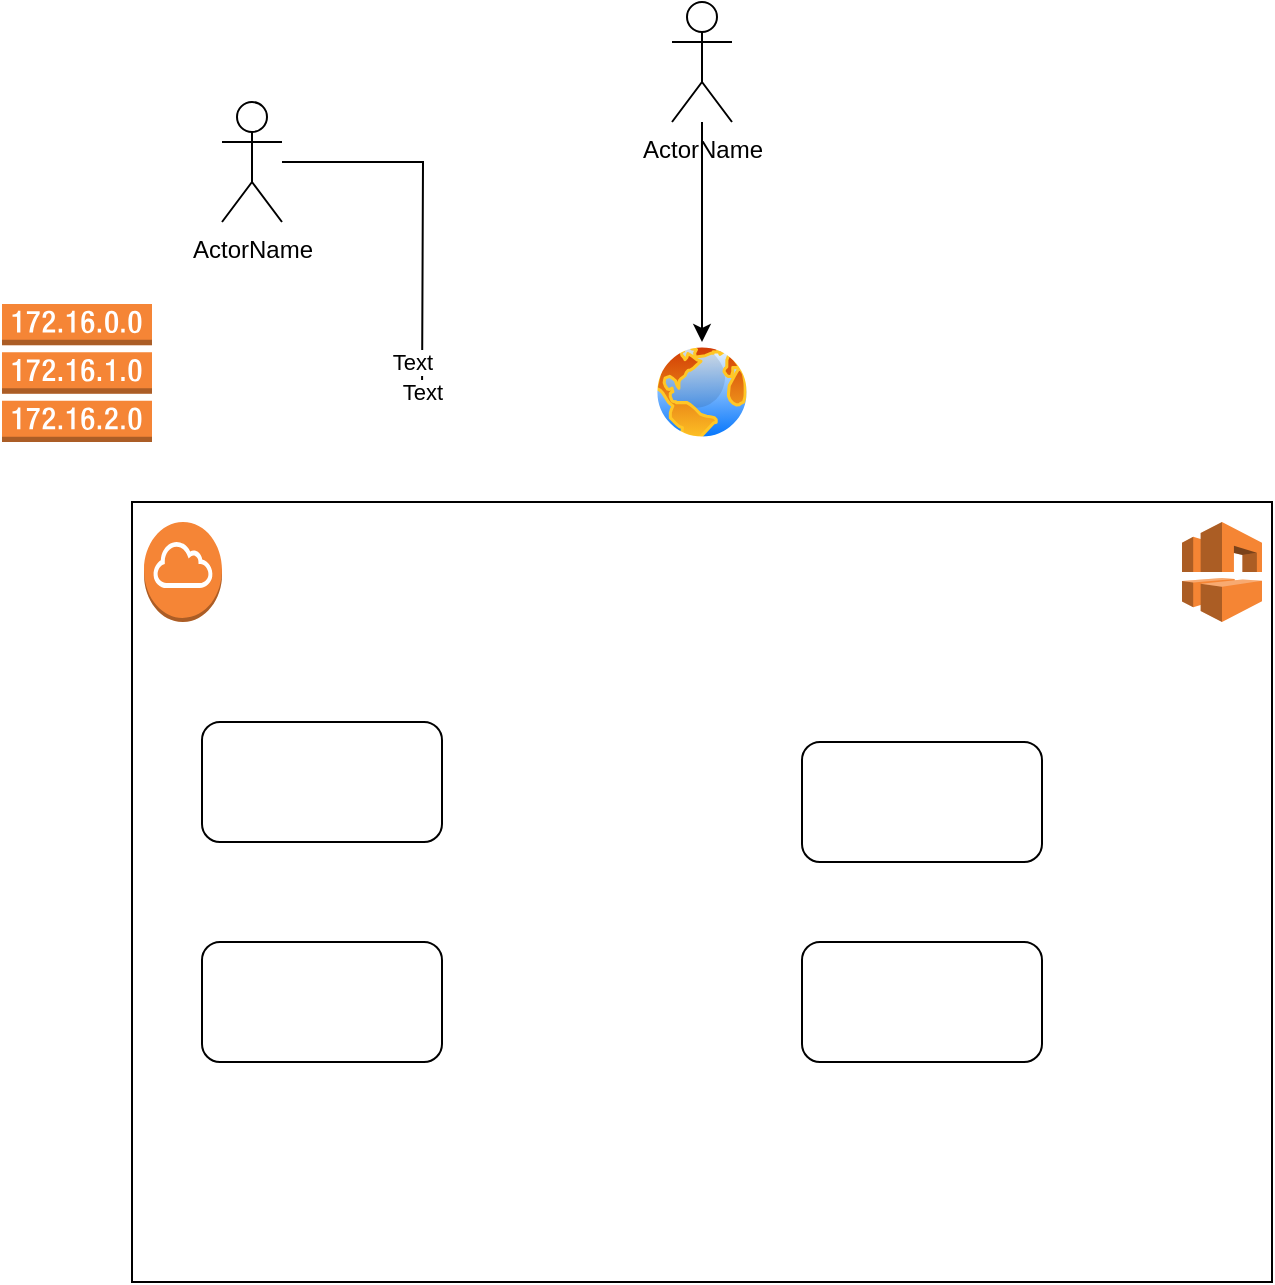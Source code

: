 <mxfile version="21.6.8" type="github">
  <diagram name="Page-1" id="sox9gBvb6wGe04dN1-5m">
    <mxGraphModel dx="1467" dy="1900" grid="1" gridSize="10" guides="1" tooltips="1" connect="1" arrows="1" fold="1" page="1" pageScale="1" pageWidth="850" pageHeight="1100" math="0" shadow="0">
      <root>
        <mxCell id="0" />
        <mxCell id="1" parent="0" />
        <mxCell id="WA9xgSZP5mCjlNiA7xKw-3" value="" style="rounded=0;whiteSpace=wrap;html=1;" vertex="1" parent="1">
          <mxGeometry x="115" y="80" width="570" height="390" as="geometry" />
        </mxCell>
        <mxCell id="WA9xgSZP5mCjlNiA7xKw-4" value="" style="image;aspect=fixed;perimeter=ellipsePerimeter;html=1;align=center;shadow=0;dashed=0;spacingTop=3;image=img/lib/active_directory/internet_globe.svg;" vertex="1" parent="1">
          <mxGeometry x="375" width="50" height="50" as="geometry" />
        </mxCell>
        <mxCell id="WA9xgSZP5mCjlNiA7xKw-7" style="edgeStyle=orthogonalEdgeStyle;rounded=0;orthogonalLoop=1;jettySize=auto;html=1;" edge="1" parent="1" source="WA9xgSZP5mCjlNiA7xKw-5">
          <mxGeometry relative="1" as="geometry">
            <mxPoint x="260" y="30" as="targetPoint" />
          </mxGeometry>
        </mxCell>
        <mxCell id="WA9xgSZP5mCjlNiA7xKw-8" value="Text" style="edgeLabel;html=1;align=center;verticalAlign=middle;resizable=0;points=[];" vertex="1" connectable="0" parent="WA9xgSZP5mCjlNiA7xKw-7">
          <mxGeometry x="0.93" relative="1" as="geometry">
            <mxPoint y="1" as="offset" />
          </mxGeometry>
        </mxCell>
        <mxCell id="WA9xgSZP5mCjlNiA7xKw-12" value="Text" style="edgeLabel;html=1;align=center;verticalAlign=middle;resizable=0;points=[];" vertex="1" connectable="0" parent="WA9xgSZP5mCjlNiA7xKw-7">
          <mxGeometry x="0.794" y="-5" relative="1" as="geometry">
            <mxPoint y="-1" as="offset" />
          </mxGeometry>
        </mxCell>
        <mxCell id="WA9xgSZP5mCjlNiA7xKw-5" value="ActorName" style="shape=umlActor;html=1;verticalLabelPosition=bottom;verticalAlign=top;align=center;" vertex="1" parent="1">
          <mxGeometry x="160" y="-120" width="30" height="60" as="geometry" />
        </mxCell>
        <mxCell id="WA9xgSZP5mCjlNiA7xKw-11" style="edgeStyle=orthogonalEdgeStyle;rounded=0;orthogonalLoop=1;jettySize=auto;html=1;entryX=0.5;entryY=0;entryDx=0;entryDy=0;" edge="1" parent="1" source="WA9xgSZP5mCjlNiA7xKw-6" target="WA9xgSZP5mCjlNiA7xKw-4">
          <mxGeometry relative="1" as="geometry" />
        </mxCell>
        <mxCell id="WA9xgSZP5mCjlNiA7xKw-6" value="ActorName" style="shape=umlActor;html=1;verticalLabelPosition=bottom;verticalAlign=top;align=center;" vertex="1" parent="1">
          <mxGeometry x="385" y="-170" width="30" height="60" as="geometry" />
        </mxCell>
        <mxCell id="WA9xgSZP5mCjlNiA7xKw-14" value="" style="outlineConnect=0;dashed=0;verticalLabelPosition=bottom;verticalAlign=top;align=center;html=1;shape=mxgraph.aws3.vpc;fillColor=#F58534;gradientColor=none;" vertex="1" parent="1">
          <mxGeometry x="640" y="90" width="40" height="50" as="geometry" />
        </mxCell>
        <mxCell id="WA9xgSZP5mCjlNiA7xKw-15" value="" style="outlineConnect=0;dashed=0;verticalLabelPosition=bottom;verticalAlign=top;align=center;html=1;shape=mxgraph.aws3.internet_gateway;fillColor=#F58536;gradientColor=none;" vertex="1" parent="1">
          <mxGeometry x="121" y="90" width="39" height="50" as="geometry" />
        </mxCell>
        <mxCell id="WA9xgSZP5mCjlNiA7xKw-17" value="" style="outlineConnect=0;dashed=0;verticalLabelPosition=bottom;verticalAlign=top;align=center;html=1;shape=mxgraph.aws3.route_table;fillColor=#F58536;gradientColor=none;" vertex="1" parent="1">
          <mxGeometry x="50" y="-19" width="75" height="69" as="geometry" />
        </mxCell>
        <mxCell id="WA9xgSZP5mCjlNiA7xKw-19" value="" style="rounded=1;whiteSpace=wrap;html=1;" vertex="1" parent="1">
          <mxGeometry x="450" y="200" width="120" height="60" as="geometry" />
        </mxCell>
        <mxCell id="WA9xgSZP5mCjlNiA7xKw-21" value="" style="rounded=1;whiteSpace=wrap;html=1;" vertex="1" parent="1">
          <mxGeometry x="150" y="190" width="120" height="60" as="geometry" />
        </mxCell>
        <mxCell id="WA9xgSZP5mCjlNiA7xKw-22" value="" style="rounded=1;whiteSpace=wrap;html=1;" vertex="1" parent="1">
          <mxGeometry x="450" y="300" width="120" height="60" as="geometry" />
        </mxCell>
        <mxCell id="WA9xgSZP5mCjlNiA7xKw-23" value="" style="rounded=1;whiteSpace=wrap;html=1;" vertex="1" parent="1">
          <mxGeometry x="150" y="300" width="120" height="60" as="geometry" />
        </mxCell>
      </root>
    </mxGraphModel>
  </diagram>
</mxfile>

